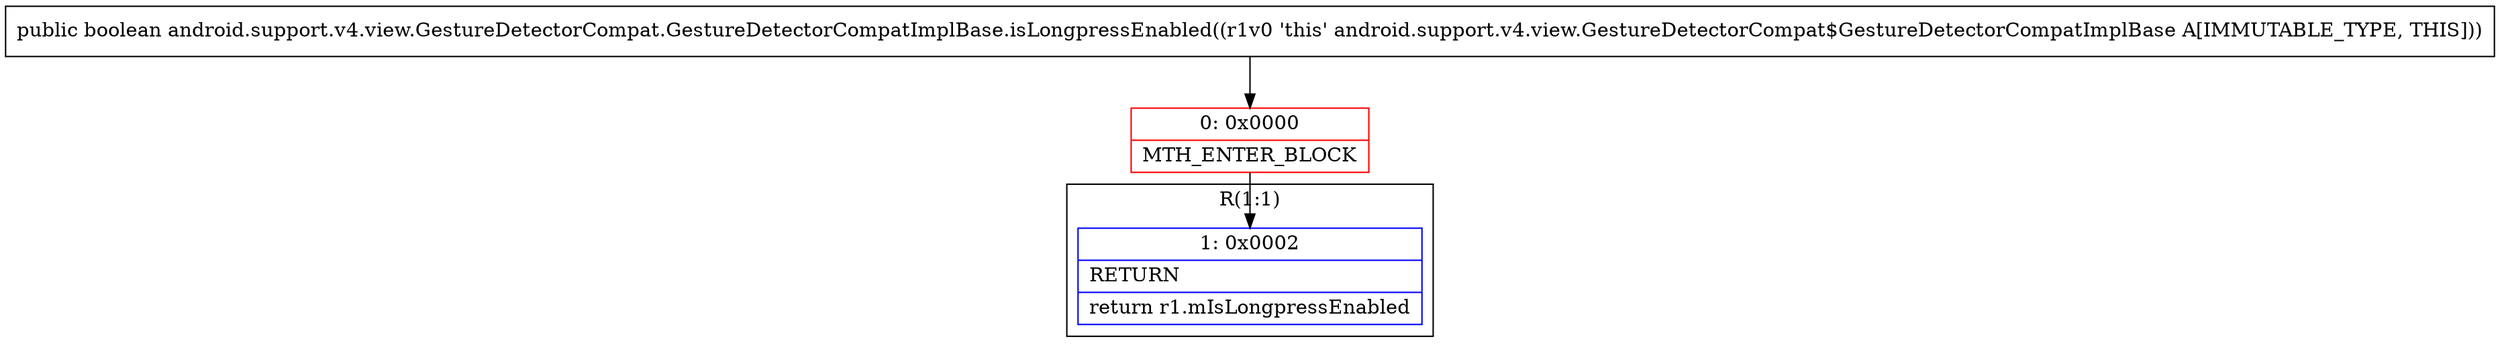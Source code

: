 digraph "CFG forandroid.support.v4.view.GestureDetectorCompat.GestureDetectorCompatImplBase.isLongpressEnabled()Z" {
subgraph cluster_Region_2137046944 {
label = "R(1:1)";
node [shape=record,color=blue];
Node_1 [shape=record,label="{1\:\ 0x0002|RETURN\l|return r1.mIsLongpressEnabled\l}"];
}
Node_0 [shape=record,color=red,label="{0\:\ 0x0000|MTH_ENTER_BLOCK\l}"];
MethodNode[shape=record,label="{public boolean android.support.v4.view.GestureDetectorCompat.GestureDetectorCompatImplBase.isLongpressEnabled((r1v0 'this' android.support.v4.view.GestureDetectorCompat$GestureDetectorCompatImplBase A[IMMUTABLE_TYPE, THIS])) }"];
MethodNode -> Node_0;
Node_0 -> Node_1;
}

